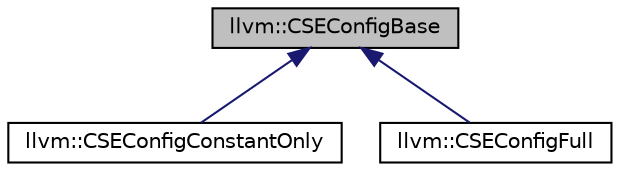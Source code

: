 digraph "llvm::CSEConfigBase"
{
 // LATEX_PDF_SIZE
  bgcolor="transparent";
  edge [fontname="Helvetica",fontsize="10",labelfontname="Helvetica",labelfontsize="10"];
  node [fontname="Helvetica",fontsize="10",shape="box"];
  Node1 [label="llvm::CSEConfigBase",height=0.2,width=0.4,color="black", fillcolor="grey75", style="filled", fontcolor="black",tooltip=" "];
  Node1 -> Node2 [dir="back",color="midnightblue",fontsize="10",style="solid",fontname="Helvetica"];
  Node2 [label="llvm::CSEConfigConstantOnly",height=0.2,width=0.4,color="black",URL="$classllvm_1_1CSEConfigConstantOnly.html",tooltip=" "];
  Node1 -> Node3 [dir="back",color="midnightblue",fontsize="10",style="solid",fontname="Helvetica"];
  Node3 [label="llvm::CSEConfigFull",height=0.2,width=0.4,color="black",URL="$classllvm_1_1CSEConfigFull.html",tooltip=" "];
}
